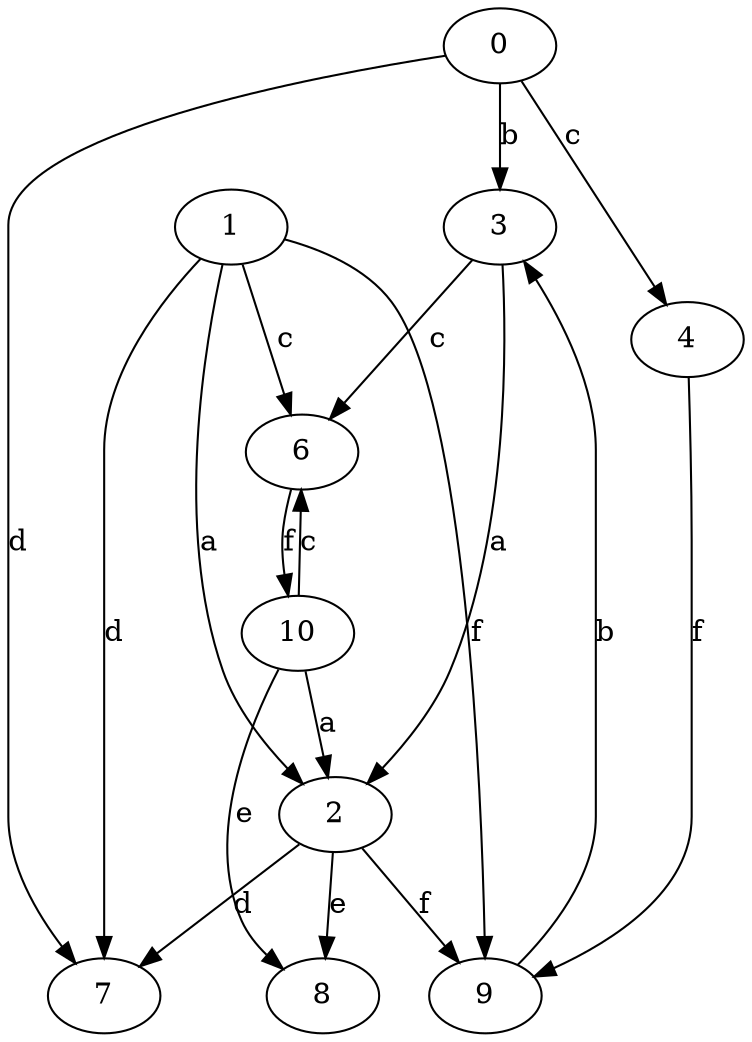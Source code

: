 strict digraph  {
0;
1;
2;
3;
4;
6;
7;
8;
9;
10;
0 -> 3  [label=b];
0 -> 4  [label=c];
0 -> 7  [label=d];
1 -> 2  [label=a];
1 -> 6  [label=c];
1 -> 7  [label=d];
1 -> 9  [label=f];
2 -> 7  [label=d];
2 -> 8  [label=e];
2 -> 9  [label=f];
3 -> 2  [label=a];
3 -> 6  [label=c];
4 -> 9  [label=f];
6 -> 10  [label=f];
9 -> 3  [label=b];
10 -> 2  [label=a];
10 -> 6  [label=c];
10 -> 8  [label=e];
}
